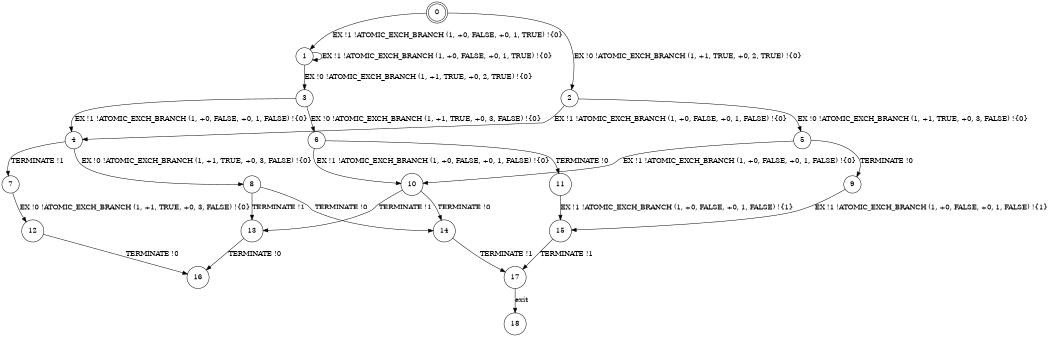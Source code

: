 digraph BCG {
size = "7, 10.5";
center = TRUE;
node [shape = circle];
0 [peripheries = 2];
0 -> 1 [label = "EX !1 !ATOMIC_EXCH_BRANCH (1, +0, FALSE, +0, 1, TRUE) !{0}"];
0 -> 2 [label = "EX !0 !ATOMIC_EXCH_BRANCH (1, +1, TRUE, +0, 2, TRUE) !{0}"];
1 -> 3 [label = "EX !0 !ATOMIC_EXCH_BRANCH (1, +1, TRUE, +0, 2, TRUE) !{0}"];
1 -> 1 [label = "EX !1 !ATOMIC_EXCH_BRANCH (1, +0, FALSE, +0, 1, TRUE) !{0}"];
2 -> 4 [label = "EX !1 !ATOMIC_EXCH_BRANCH (1, +0, FALSE, +0, 1, FALSE) !{0}"];
2 -> 5 [label = "EX !0 !ATOMIC_EXCH_BRANCH (1, +1, TRUE, +0, 3, FALSE) !{0}"];
3 -> 4 [label = "EX !1 !ATOMIC_EXCH_BRANCH (1, +0, FALSE, +0, 1, FALSE) !{0}"];
3 -> 6 [label = "EX !0 !ATOMIC_EXCH_BRANCH (1, +1, TRUE, +0, 3, FALSE) !{0}"];
4 -> 7 [label = "TERMINATE !1"];
4 -> 8 [label = "EX !0 !ATOMIC_EXCH_BRANCH (1, +1, TRUE, +0, 3, FALSE) !{0}"];
5 -> 9 [label = "TERMINATE !0"];
5 -> 10 [label = "EX !1 !ATOMIC_EXCH_BRANCH (1, +0, FALSE, +0, 1, FALSE) !{0}"];
6 -> 11 [label = "TERMINATE !0"];
6 -> 10 [label = "EX !1 !ATOMIC_EXCH_BRANCH (1, +0, FALSE, +0, 1, FALSE) !{0}"];
7 -> 12 [label = "EX !0 !ATOMIC_EXCH_BRANCH (1, +1, TRUE, +0, 3, FALSE) !{0}"];
8 -> 13 [label = "TERMINATE !1"];
8 -> 14 [label = "TERMINATE !0"];
9 -> 15 [label = "EX !1 !ATOMIC_EXCH_BRANCH (1, +0, FALSE, +0, 1, FALSE) !{1}"];
10 -> 13 [label = "TERMINATE !1"];
10 -> 14 [label = "TERMINATE !0"];
11 -> 15 [label = "EX !1 !ATOMIC_EXCH_BRANCH (1, +0, FALSE, +0, 1, FALSE) !{1}"];
12 -> 16 [label = "TERMINATE !0"];
13 -> 16 [label = "TERMINATE !0"];
14 -> 17 [label = "TERMINATE !1"];
15 -> 17 [label = "TERMINATE !1"];
17 -> 18 [label = "exit"];
}
